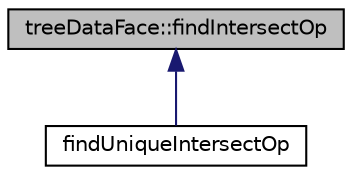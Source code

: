 digraph "treeDataFace::findIntersectOp"
{
  bgcolor="transparent";
  edge [fontname="Helvetica",fontsize="10",labelfontname="Helvetica",labelfontsize="10"];
  node [fontname="Helvetica",fontsize="10",shape=record];
  Node1 [label="treeDataFace::findIntersectOp",height=0.2,width=0.4,color="black", fillcolor="grey75", style="filled" fontcolor="black"];
  Node1 -> Node2 [dir="back",color="midnightblue",fontsize="10",style="solid",fontname="Helvetica"];
  Node2 [label="findUniqueIntersectOp",height=0.2,width=0.4,color="black",URL="$classFoam_1_1findUniqueIntersectOp.html"];
}

